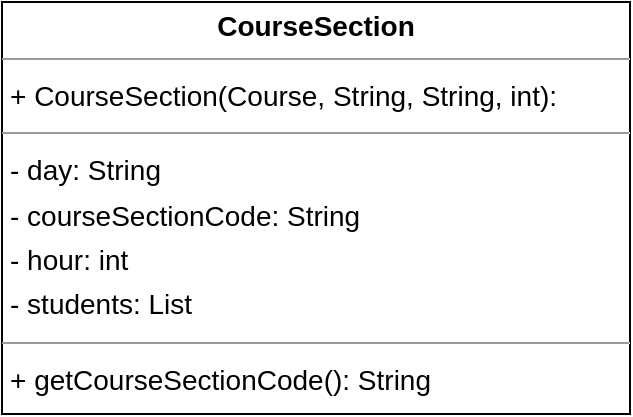 <mxfile version="22.1.2" type="device">
  <diagram name="Sayfa -1" id="j-u2YbXrdZWdWMPuFKWo">
    <mxGraphModel dx="223" dy="530" grid="1" gridSize="10" guides="1" tooltips="1" connect="1" arrows="1" fold="1" page="1" pageScale="1" pageWidth="827" pageHeight="1169" math="0" shadow="0">
      <root>
        <mxCell id="0" />
        <mxCell id="1" parent="0" />
        <mxCell id="0ScS7eUZC1tktrYtPd6b-1" value="&lt;p style=&quot;margin:0px;margin-top:4px;text-align:center;&quot;&gt;&lt;b&gt;CourseSection&lt;/b&gt;&lt;/p&gt;&lt;hr size=&quot;1&quot;/&gt;&lt;p style=&quot;margin:0 0 0 4px;line-height:1.6;&quot;&gt;+ CourseSection(Course, String, String, int): &lt;/p&gt;&lt;hr size=&quot;1&quot;/&gt;&lt;p style=&quot;margin:0 0 0 4px;line-height:1.6;&quot;&gt;- day: String&lt;br/&gt;- courseSectionCode: String&lt;br/&gt;- hour: int&lt;br/&gt;- students: List&lt;/p&gt;&lt;hr size=&quot;1&quot;/&gt;&lt;p style=&quot;margin:0 0 0 4px;line-height:1.6;&quot;&gt;+ getCourseSectionCode(): String&lt;/p&gt;" style="verticalAlign=top;align=left;overflow=fill;fontSize=14;fontFamily=Helvetica;html=1;rounded=0;shadow=0;comic=0;labelBackgroundColor=none;strokeWidth=1;" vertex="1" parent="1">
          <mxGeometry x="1084" y="60" width="314" height="206" as="geometry" />
        </mxCell>
      </root>
    </mxGraphModel>
  </diagram>
</mxfile>
